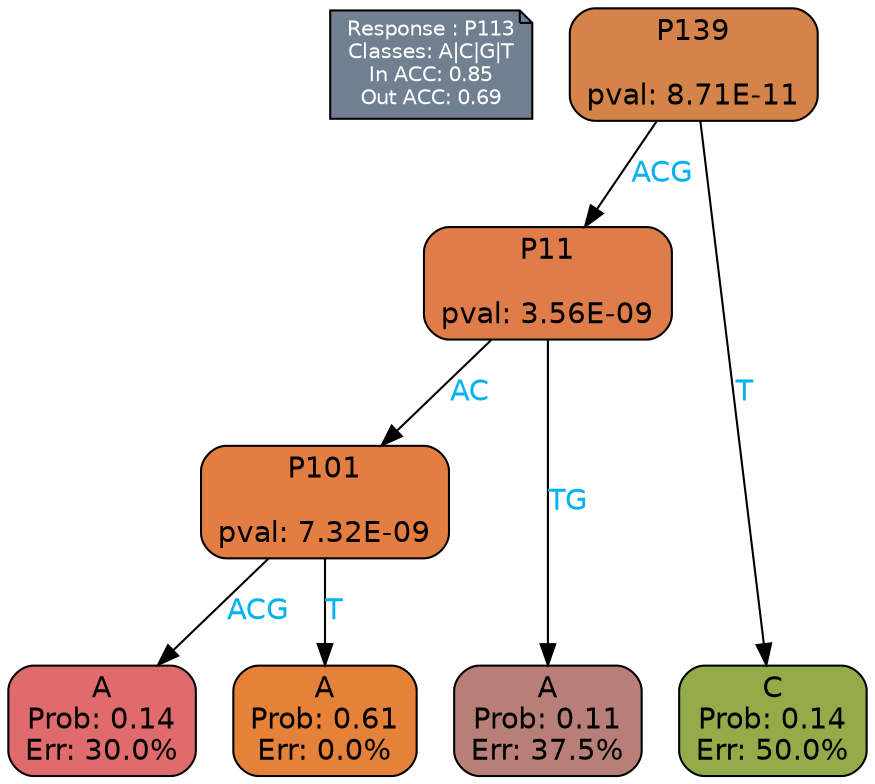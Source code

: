 digraph Tree {
node [shape=box, style="filled, rounded", color="black", fontname=helvetica] ;
graph [ranksep=equally, splines=polylines, bgcolor=transparent, dpi=600] ;
edge [fontname=helvetica] ;
LEGEND [label="Response : P113
Classes: A|C|G|T
In ACC: 0.85
Out ACC: 0.69
",shape=note,align=left,style=filled,fillcolor="slategray",fontcolor="white",fontsize=10];1 [label="P139

pval: 8.71E-11", fillcolor="#d48349"] ;
2 [label="P11

pval: 3.56E-09", fillcolor="#de7d49"] ;
3 [label="P101

pval: 7.32E-09", fillcolor="#e47d42"] ;
4 [label="A
Prob: 0.14
Err: 30.0%", fillcolor="#e06b6c"] ;
5 [label="A
Prob: 0.61
Err: 0.0%", fillcolor="#e58139"] ;
6 [label="A
Prob: 0.11
Err: 37.5%", fillcolor="#b87f79"] ;
7 [label="C
Prob: 0.14
Err: 50.0%", fillcolor="#94ab4a"] ;
1 -> 2 [label="ACG",fontcolor=deepskyblue2] ;
1 -> 7 [label="T",fontcolor=deepskyblue2] ;
2 -> 3 [label="AC",fontcolor=deepskyblue2] ;
2 -> 6 [label="TG",fontcolor=deepskyblue2] ;
3 -> 4 [label="ACG",fontcolor=deepskyblue2] ;
3 -> 5 [label="T",fontcolor=deepskyblue2] ;
{rank = same; 4;5;6;7;}{rank = same; LEGEND;1;}}